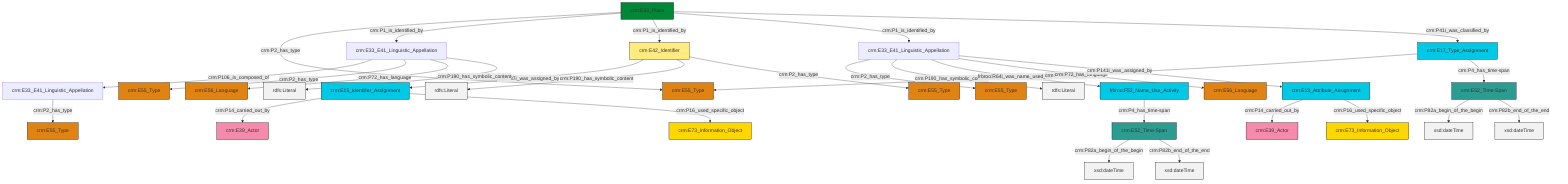 graph TD
classDef Literal fill:#f2f2f2,stroke:#000000;
classDef CRM_Entity fill:#FFFFFF,stroke:#000000;
classDef Temporal_Entity fill:#00C9E6, stroke:#000000;
classDef Type fill:#E18312, stroke:#000000;
classDef Time-Span fill:#2C9C91, stroke:#000000;
classDef Appellation fill:#FFEB7F, stroke:#000000;
classDef Place fill:#008836, stroke:#000000;
classDef Persistent_Item fill:#B266B2, stroke:#000000;
classDef Conceptual_Object fill:#FFD700, stroke:#000000;
classDef Physical_Thing fill:#D2B48C, stroke:#000000;
classDef Actor fill:#f58aad, stroke:#000000;
classDef PC_Classes fill:#4ce600, stroke:#000000;
classDef Multi fill:#cccccc,stroke:#000000;

2["crm:E53_Place"]:::Place -->|crm:P2_has_type| 3["crm:E55_Type"]:::Type
10["crm:E42_Identifier"]:::Appellation -->|crm:P37i_was_assigned_by| 8["crm:E15_Identifier_Assignment"]:::Temporal_Entity
11["crm:E33_E41_Linguistic_Appellation"]:::Default -->|crm:P2_has_type| 12["crm:E55_Type"]:::Type
4["crm:E13_Attribute_Assignment"]:::Temporal_Entity -->|crm:P14_carried_out_by| 17["crm:E39_Actor"]:::Actor
11["crm:E33_E41_Linguistic_Appellation"]:::Default -->|crm:P190_has_symbolic_content| 18[rdfs:Literal]:::Literal
10["crm:E42_Identifier"]:::Appellation -->|crm:P190_has_symbolic_content| 22[rdfs:Literal]:::Literal
23["frbroo:F52_Name_Use_Activity"]:::Temporal_Entity -->|crm:P4_has_time-span| 13["crm:E52_Time-Span"]:::Time-Span
11["crm:E33_E41_Linguistic_Appellation"]:::Default -->|frbroo:R64i_was_name_used_by| 23["frbroo:F52_Name_Use_Activity"]:::Temporal_Entity
24["crm:E33_E41_Linguistic_Appellation"]:::Default -->|crm:P106_is_composed_of| 25["crm:E33_E41_Linguistic_Appellation"]:::Default
13["crm:E52_Time-Span"]:::Time-Span -->|crm:P82a_begin_of_the_begin| 28[xsd:dateTime]:::Literal
4["crm:E13_Attribute_Assignment"]:::Temporal_Entity -->|crm:P16_used_specific_object| 29["crm:E73_Information_Object"]:::Conceptual_Object
33["crm:E17_Type_Assignment"]:::Temporal_Entity -->|crm:P42_assigned| 3["crm:E55_Type"]:::Type
11["crm:E33_E41_Linguistic_Appellation"]:::Default -->|crm:P72_has_language| 34["crm:E56_Language"]:::Type
2["crm:E53_Place"]:::Place -->|crm:P1_is_identified_by| 24["crm:E33_E41_Linguistic_Appellation"]:::Default
11["crm:E33_E41_Linguistic_Appellation"]:::Default -->|crm:P141i_was_assigned_by| 4["crm:E13_Attribute_Assignment"]:::Temporal_Entity
8["crm:E15_Identifier_Assignment"]:::Temporal_Entity -->|crm:P14_carried_out_by| 35["crm:E39_Actor"]:::Actor
24["crm:E33_E41_Linguistic_Appellation"]:::Default -->|crm:P2_has_type| 26["crm:E55_Type"]:::Type
24["crm:E33_E41_Linguistic_Appellation"]:::Default -->|crm:P72_has_language| 0["crm:E56_Language"]:::Type
10["crm:E42_Identifier"]:::Appellation -->|crm:P2_has_type| 15["crm:E55_Type"]:::Type
2["crm:E53_Place"]:::Place -->|crm:P1_is_identified_by| 10["crm:E42_Identifier"]:::Appellation
24["crm:E33_E41_Linguistic_Appellation"]:::Default -->|crm:P190_has_symbolic_content| 38[rdfs:Literal]:::Literal
25["crm:E33_E41_Linguistic_Appellation"]:::Default -->|crm:P2_has_type| 20["crm:E55_Type"]:::Type
2["crm:E53_Place"]:::Place -->|crm:P1_is_identified_by| 11["crm:E33_E41_Linguistic_Appellation"]:::Default
2["crm:E53_Place"]:::Place -->|crm:P41i_was_classified_by| 33["crm:E17_Type_Assignment"]:::Temporal_Entity
33["crm:E17_Type_Assignment"]:::Temporal_Entity -->|crm:P4_has_time-span| 6["crm:E52_Time-Span"]:::Time-Span
8["crm:E15_Identifier_Assignment"]:::Temporal_Entity -->|crm:P16_used_specific_object| 31["crm:E73_Information_Object"]:::Conceptual_Object
13["crm:E52_Time-Span"]:::Time-Span -->|crm:P82b_end_of_the_end| 49[xsd:dateTime]:::Literal
6["crm:E52_Time-Span"]:::Time-Span -->|crm:P82a_begin_of_the_begin| 50[xsd:dateTime]:::Literal
6["crm:E52_Time-Span"]:::Time-Span -->|crm:P82b_end_of_the_end| 51[xsd:dateTime]:::Literal